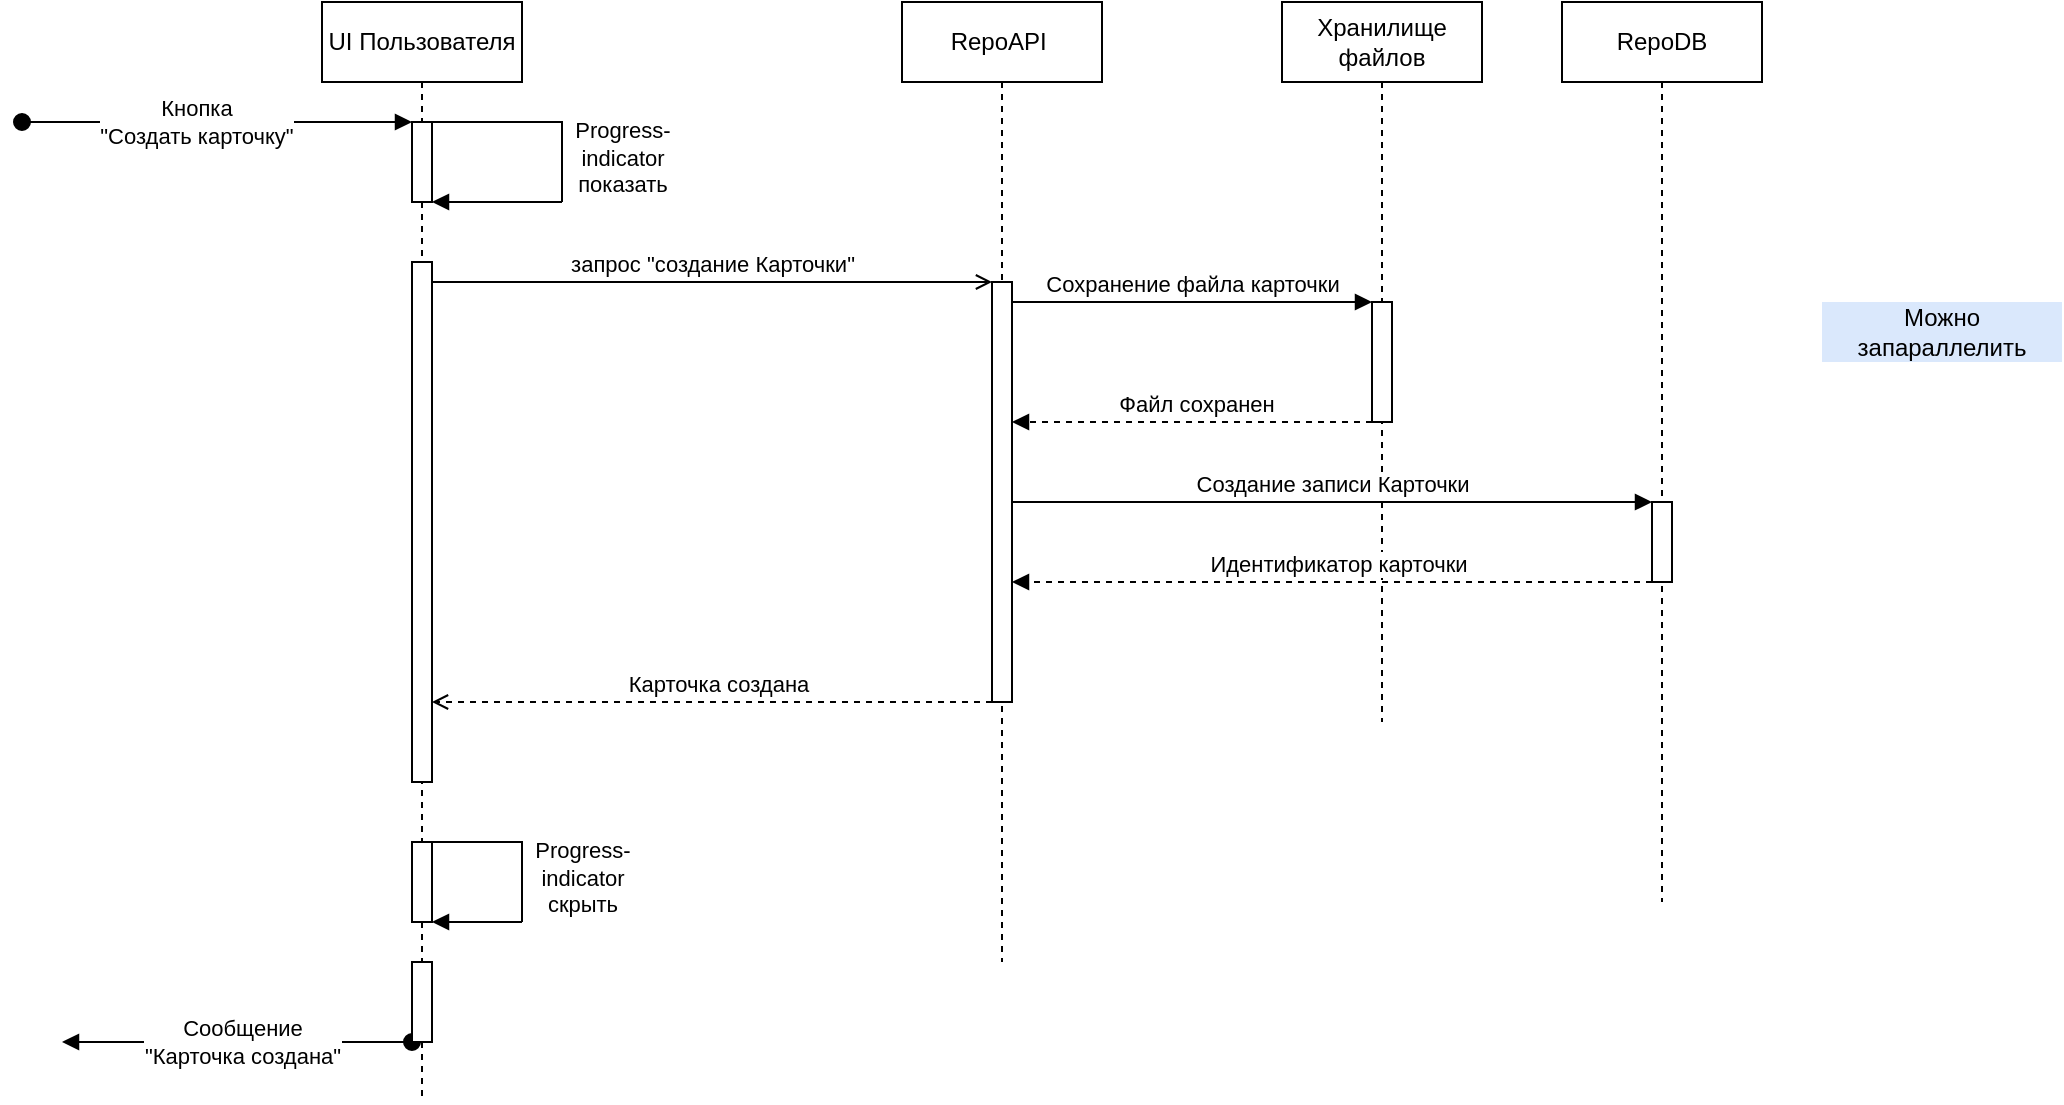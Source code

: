 <mxfile version="23.1.5" type="device" pages="2">
  <diagram name="Page-1" id="2YBvvXClWsGukQMizWep">
    <mxGraphModel dx="1900" dy="629" grid="1" gridSize="10" guides="1" tooltips="1" connect="1" arrows="1" fold="1" page="1" pageScale="1" pageWidth="850" pageHeight="1100" math="0" shadow="0">
      <root>
        <mxCell id="0" />
        <mxCell id="1" parent="0" />
        <mxCell id="aM9ryv3xv72pqoxQDRHE-1" value="UI Пользователя" style="shape=umlLifeline;perimeter=lifelinePerimeter;whiteSpace=wrap;html=1;container=0;dropTarget=0;collapsible=0;recursiveResize=0;outlineConnect=0;portConstraint=eastwest;newEdgeStyle={&quot;edgeStyle&quot;:&quot;elbowEdgeStyle&quot;,&quot;elbow&quot;:&quot;vertical&quot;,&quot;curved&quot;:0,&quot;rounded&quot;:0};" parent="1" vertex="1">
          <mxGeometry x="40" y="40" width="100" height="550" as="geometry" />
        </mxCell>
        <mxCell id="aM9ryv3xv72pqoxQDRHE-2" value="" style="html=1;points=[];perimeter=orthogonalPerimeter;outlineConnect=0;targetShapes=umlLifeline;portConstraint=eastwest;newEdgeStyle={&quot;edgeStyle&quot;:&quot;elbowEdgeStyle&quot;,&quot;elbow&quot;:&quot;vertical&quot;,&quot;curved&quot;:0,&quot;rounded&quot;:0};" parent="aM9ryv3xv72pqoxQDRHE-1" vertex="1">
          <mxGeometry x="45" y="130" width="10" height="260" as="geometry" />
        </mxCell>
        <mxCell id="aM9ryv3xv72pqoxQDRHE-3" value="" style="html=1;verticalAlign=bottom;startArrow=oval;endArrow=block;startSize=8;edgeStyle=elbowEdgeStyle;elbow=vertical;curved=0;rounded=0;" parent="aM9ryv3xv72pqoxQDRHE-1" target="WVIQLLI4gW9drPGmBqNh-17" edge="1">
          <mxGeometry relative="1" as="geometry">
            <mxPoint x="-150" y="60" as="sourcePoint" />
            <mxPoint x="29.5" y="60.138" as="targetPoint" />
            <Array as="points" />
          </mxGeometry>
        </mxCell>
        <mxCell id="7U0otbWPMvTsmhsNp_WJ-1" value="Кнопка&lt;br&gt;&quot;Создать карточку&quot;" style="edgeLabel;html=1;align=center;verticalAlign=middle;resizable=0;points=[];" vertex="1" connectable="0" parent="aM9ryv3xv72pqoxQDRHE-3">
          <mxGeometry x="-0.231" y="1" relative="1" as="geometry">
            <mxPoint x="12" y="1" as="offset" />
          </mxGeometry>
        </mxCell>
        <mxCell id="WVIQLLI4gW9drPGmBqNh-17" value="" style="html=1;points=[];perimeter=orthogonalPerimeter;outlineConnect=0;targetShapes=umlLifeline;portConstraint=eastwest;newEdgeStyle={&quot;edgeStyle&quot;:&quot;elbowEdgeStyle&quot;,&quot;elbow&quot;:&quot;vertical&quot;,&quot;curved&quot;:0,&quot;rounded&quot;:0};" vertex="1" parent="aM9ryv3xv72pqoxQDRHE-1">
          <mxGeometry x="45" y="60" width="10" height="40" as="geometry" />
        </mxCell>
        <mxCell id="WVIQLLI4gW9drPGmBqNh-26" value="" style="html=1;points=[];perimeter=orthogonalPerimeter;outlineConnect=0;targetShapes=umlLifeline;portConstraint=eastwest;newEdgeStyle={&quot;edgeStyle&quot;:&quot;elbowEdgeStyle&quot;,&quot;elbow&quot;:&quot;vertical&quot;,&quot;curved&quot;:0,&quot;rounded&quot;:0};" vertex="1" parent="aM9ryv3xv72pqoxQDRHE-1">
          <mxGeometry x="45" y="420" width="10" height="40" as="geometry" />
        </mxCell>
        <mxCell id="aM9ryv3xv72pqoxQDRHE-5" value="RepoAPI&amp;nbsp;" style="shape=umlLifeline;perimeter=lifelinePerimeter;whiteSpace=wrap;html=1;container=0;dropTarget=0;collapsible=0;recursiveResize=0;outlineConnect=0;portConstraint=eastwest;newEdgeStyle={&quot;edgeStyle&quot;:&quot;elbowEdgeStyle&quot;,&quot;elbow&quot;:&quot;vertical&quot;,&quot;curved&quot;:0,&quot;rounded&quot;:0};" parent="1" vertex="1">
          <mxGeometry x="330" y="40" width="100" height="480" as="geometry" />
        </mxCell>
        <mxCell id="aM9ryv3xv72pqoxQDRHE-6" value="" style="html=1;points=[];perimeter=orthogonalPerimeter;outlineConnect=0;targetShapes=umlLifeline;portConstraint=eastwest;newEdgeStyle={&quot;edgeStyle&quot;:&quot;elbowEdgeStyle&quot;,&quot;elbow&quot;:&quot;vertical&quot;,&quot;curved&quot;:0,&quot;rounded&quot;:0};" parent="aM9ryv3xv72pqoxQDRHE-5" vertex="1">
          <mxGeometry x="45" y="140" width="10" height="210" as="geometry" />
        </mxCell>
        <mxCell id="aM9ryv3xv72pqoxQDRHE-7" value="запрос &quot;создание Карточки&quot;" style="html=1;verticalAlign=bottom;endArrow=open;edgeStyle=elbowEdgeStyle;elbow=vertical;curved=0;rounded=0;endFill=0;" parent="1" source="aM9ryv3xv72pqoxQDRHE-2" target="aM9ryv3xv72pqoxQDRHE-6" edge="1">
          <mxGeometry relative="1" as="geometry">
            <mxPoint x="195" y="130" as="sourcePoint" />
            <Array as="points">
              <mxPoint x="230" y="180" />
            </Array>
          </mxGeometry>
        </mxCell>
        <mxCell id="aM9ryv3xv72pqoxQDRHE-9" value="Карточка создана" style="html=1;verticalAlign=bottom;endArrow=open;edgeStyle=elbowEdgeStyle;elbow=vertical;curved=0;rounded=0;dashed=1;endFill=0;" parent="1" source="aM9ryv3xv72pqoxQDRHE-6" target="aM9ryv3xv72pqoxQDRHE-2" edge="1">
          <mxGeometry x="-0.018" relative="1" as="geometry">
            <mxPoint x="365.0" y="330" as="sourcePoint" />
            <Array as="points">
              <mxPoint x="170" y="390" />
            </Array>
            <mxPoint x="140" y="330" as="targetPoint" />
            <mxPoint as="offset" />
          </mxGeometry>
        </mxCell>
        <mxCell id="WVIQLLI4gW9drPGmBqNh-1" value="RepoDB" style="shape=umlLifeline;perimeter=lifelinePerimeter;whiteSpace=wrap;html=1;container=0;dropTarget=0;collapsible=0;recursiveResize=0;outlineConnect=0;portConstraint=eastwest;newEdgeStyle={&quot;edgeStyle&quot;:&quot;elbowEdgeStyle&quot;,&quot;elbow&quot;:&quot;vertical&quot;,&quot;curved&quot;:0,&quot;rounded&quot;:0};" vertex="1" parent="1">
          <mxGeometry x="660" y="40" width="100" height="450" as="geometry" />
        </mxCell>
        <mxCell id="WVIQLLI4gW9drPGmBqNh-2" value="" style="html=1;points=[];perimeter=orthogonalPerimeter;outlineConnect=0;targetShapes=umlLifeline;portConstraint=eastwest;newEdgeStyle={&quot;edgeStyle&quot;:&quot;elbowEdgeStyle&quot;,&quot;elbow&quot;:&quot;vertical&quot;,&quot;curved&quot;:0,&quot;rounded&quot;:0};" vertex="1" parent="WVIQLLI4gW9drPGmBqNh-1">
          <mxGeometry x="45" y="250" width="10" height="40" as="geometry" />
        </mxCell>
        <mxCell id="WVIQLLI4gW9drPGmBqNh-3" value="Хранилище&lt;br&gt;файлов" style="shape=umlLifeline;perimeter=lifelinePerimeter;whiteSpace=wrap;html=1;container=0;dropTarget=0;collapsible=0;recursiveResize=0;outlineConnect=0;portConstraint=eastwest;newEdgeStyle={&quot;edgeStyle&quot;:&quot;elbowEdgeStyle&quot;,&quot;elbow&quot;:&quot;vertical&quot;,&quot;curved&quot;:0,&quot;rounded&quot;:0};" vertex="1" parent="1">
          <mxGeometry x="520" y="40" width="100" height="360" as="geometry" />
        </mxCell>
        <mxCell id="WVIQLLI4gW9drPGmBqNh-4" value="" style="html=1;points=[];perimeter=orthogonalPerimeter;outlineConnect=0;targetShapes=umlLifeline;portConstraint=eastwest;newEdgeStyle={&quot;edgeStyle&quot;:&quot;elbowEdgeStyle&quot;,&quot;elbow&quot;:&quot;vertical&quot;,&quot;curved&quot;:0,&quot;rounded&quot;:0};" vertex="1" parent="WVIQLLI4gW9drPGmBqNh-3">
          <mxGeometry x="45" y="150" width="10" height="60" as="geometry" />
        </mxCell>
        <mxCell id="WVIQLLI4gW9drPGmBqNh-5" value="Файл сохранен" style="html=1;verticalAlign=bottom;endArrow=block;edgeStyle=elbowEdgeStyle;elbow=vertical;curved=0;rounded=0;dashed=1;" edge="1" parent="1" source="WVIQLLI4gW9drPGmBqNh-4" target="aM9ryv3xv72pqoxQDRHE-6">
          <mxGeometry x="-0.018" relative="1" as="geometry">
            <mxPoint x="560" y="210" as="sourcePoint" />
            <Array as="points">
              <mxPoint x="530" y="250" />
            </Array>
            <mxPoint x="390" y="210" as="targetPoint" />
            <mxPoint as="offset" />
          </mxGeometry>
        </mxCell>
        <mxCell id="WVIQLLI4gW9drPGmBqNh-6" value="Сохранение файла карточки" style="html=1;verticalAlign=bottom;endArrow=block;edgeStyle=elbowEdgeStyle;elbow=vertical;curved=0;rounded=0;" edge="1" parent="1" source="aM9ryv3xv72pqoxQDRHE-6" target="WVIQLLI4gW9drPGmBqNh-4">
          <mxGeometry relative="1" as="geometry">
            <mxPoint x="390" y="150" as="sourcePoint" />
            <Array as="points">
              <mxPoint x="470" y="190" />
            </Array>
            <mxPoint x="550" y="150" as="targetPoint" />
          </mxGeometry>
        </mxCell>
        <mxCell id="WVIQLLI4gW9drPGmBqNh-8" value="Создание записи Карточки" style="html=1;verticalAlign=bottom;endArrow=block;edgeStyle=elbowEdgeStyle;elbow=vertical;curved=0;rounded=0;" edge="1" parent="1" source="aM9ryv3xv72pqoxQDRHE-6" target="WVIQLLI4gW9drPGmBqNh-2">
          <mxGeometry relative="1" as="geometry">
            <mxPoint x="395" y="250" as="sourcePoint" />
            <Array as="points">
              <mxPoint x="690" y="290" />
            </Array>
            <mxPoint x="670" y="250" as="targetPoint" />
          </mxGeometry>
        </mxCell>
        <mxCell id="WVIQLLI4gW9drPGmBqNh-10" value="Идентификатор карточки" style="html=1;verticalAlign=bottom;endArrow=block;edgeStyle=elbowEdgeStyle;elbow=vertical;curved=0;rounded=0;dashed=1;" edge="1" parent="1" source="WVIQLLI4gW9drPGmBqNh-2" target="aM9ryv3xv72pqoxQDRHE-6">
          <mxGeometry x="-0.018" relative="1" as="geometry">
            <mxPoint x="620" y="290" as="sourcePoint" />
            <Array as="points">
              <mxPoint x="530" y="330" />
            </Array>
            <mxPoint x="440" y="290" as="targetPoint" />
            <mxPoint as="offset" />
          </mxGeometry>
        </mxCell>
        <mxCell id="WVIQLLI4gW9drPGmBqNh-11" value="" style="html=1;verticalAlign=bottom;startArrow=oval;endArrow=block;startSize=8;edgeStyle=elbowEdgeStyle;elbow=vertical;curved=0;rounded=0;" edge="1" parent="1" source="WVIQLLI4gW9drPGmBqNh-28">
          <mxGeometry relative="1" as="geometry">
            <mxPoint x="85.0" y="540.138" as="sourcePoint" />
            <mxPoint x="-90" y="560" as="targetPoint" />
            <Array as="points">
              <mxPoint y="560" />
            </Array>
          </mxGeometry>
        </mxCell>
        <mxCell id="WVIQLLI4gW9drPGmBqNh-13" value="Сообщение&lt;br&gt;&quot;Карточка создана&quot;" style="edgeLabel;html=1;align=center;verticalAlign=middle;resizable=0;points=[];" vertex="1" connectable="0" parent="WVIQLLI4gW9drPGmBqNh-11">
          <mxGeometry x="-0.026" relative="1" as="geometry">
            <mxPoint as="offset" />
          </mxGeometry>
        </mxCell>
        <mxCell id="WVIQLLI4gW9drPGmBqNh-14" value="Можно запараллелить" style="text;html=1;align=center;verticalAlign=middle;whiteSpace=wrap;rounded=0;fillColor=#dae8fc;strokeColor=none;" vertex="1" parent="1">
          <mxGeometry x="790" y="190" width="120" height="30" as="geometry" />
        </mxCell>
        <mxCell id="WVIQLLI4gW9drPGmBqNh-22" value="" style="group" vertex="1" connectable="0" parent="1">
          <mxGeometry x="160" y="100" width="75" height="40" as="geometry" />
        </mxCell>
        <mxCell id="WVIQLLI4gW9drPGmBqNh-19" value="Progress-&lt;br&gt;indicator&lt;br&gt;показать" style="html=1;verticalAlign=bottom;endArrow=none;edgeStyle=elbowEdgeStyle;elbow=vertical;curved=0;rounded=0;endFill=0;" edge="1" parent="WVIQLLI4gW9drPGmBqNh-22" source="WVIQLLI4gW9drPGmBqNh-17">
          <mxGeometry x="1" y="30" relative="1" as="geometry">
            <mxPoint x="-40" as="sourcePoint" />
            <Array as="points">
              <mxPoint x="75" />
            </Array>
            <mxPoint y="40" as="targetPoint" />
            <mxPoint as="offset" />
          </mxGeometry>
        </mxCell>
        <mxCell id="WVIQLLI4gW9drPGmBqNh-20" value="" style="html=1;verticalAlign=bottom;endArrow=none;edgeStyle=elbowEdgeStyle;elbow=vertical;curved=0;rounded=0;endFill=0;startArrow=block;startFill=1;" edge="1" parent="WVIQLLI4gW9drPGmBqNh-22" source="WVIQLLI4gW9drPGmBqNh-17">
          <mxGeometry x="0.809" y="30" relative="1" as="geometry">
            <mxPoint x="-40" y="40" as="sourcePoint" />
            <Array as="points" />
            <mxPoint y="40" as="targetPoint" />
            <mxPoint as="offset" />
          </mxGeometry>
        </mxCell>
        <mxCell id="WVIQLLI4gW9drPGmBqNh-23" value="" style="group" vertex="1" connectable="0" parent="1">
          <mxGeometry x="140" y="460" width="75" height="40" as="geometry" />
        </mxCell>
        <mxCell id="WVIQLLI4gW9drPGmBqNh-27" value="" style="group" vertex="1" connectable="0" parent="WVIQLLI4gW9drPGmBqNh-23">
          <mxGeometry width="75" height="40" as="geometry" />
        </mxCell>
        <mxCell id="WVIQLLI4gW9drPGmBqNh-24" value="Progress-&lt;br&gt;indicator&lt;br&gt;скрыть" style="html=1;verticalAlign=bottom;endArrow=none;edgeStyle=elbowEdgeStyle;elbow=vertical;curved=0;rounded=0;endFill=0;" edge="1" parent="WVIQLLI4gW9drPGmBqNh-27" source="WVIQLLI4gW9drPGmBqNh-26">
          <mxGeometry x="1" y="30" relative="1" as="geometry">
            <mxPoint x="-40" as="sourcePoint" />
            <Array as="points">
              <mxPoint x="75" />
            </Array>
            <mxPoint y="40" as="targetPoint" />
            <mxPoint as="offset" />
          </mxGeometry>
        </mxCell>
        <mxCell id="WVIQLLI4gW9drPGmBqNh-25" value="" style="html=1;verticalAlign=bottom;endArrow=none;edgeStyle=elbowEdgeStyle;elbow=vertical;curved=0;rounded=0;endFill=0;startArrow=block;startFill=1;" edge="1" parent="WVIQLLI4gW9drPGmBqNh-27" source="WVIQLLI4gW9drPGmBqNh-26">
          <mxGeometry x="0.809" y="30" relative="1" as="geometry">
            <mxPoint x="-40" y="40" as="sourcePoint" />
            <Array as="points" />
            <mxPoint y="40" as="targetPoint" />
            <mxPoint as="offset" />
          </mxGeometry>
        </mxCell>
        <mxCell id="WVIQLLI4gW9drPGmBqNh-28" value="" style="html=1;points=[];perimeter=orthogonalPerimeter;outlineConnect=0;targetShapes=umlLifeline;portConstraint=eastwest;newEdgeStyle={&quot;edgeStyle&quot;:&quot;elbowEdgeStyle&quot;,&quot;elbow&quot;:&quot;vertical&quot;,&quot;curved&quot;:0,&quot;rounded&quot;:0};" vertex="1" parent="1">
          <mxGeometry x="85" y="520" width="10" height="40" as="geometry" />
        </mxCell>
      </root>
    </mxGraphModel>
  </diagram>
  <diagram id="wHqsfaIlKXZwKIjqqHtc" name="Страница — 2">
    <mxGraphModel dx="1050" dy="629" grid="1" gridSize="10" guides="1" tooltips="1" connect="1" arrows="1" fold="1" page="1" pageScale="1" pageWidth="827" pageHeight="1169" math="0" shadow="0">
      <root>
        <mxCell id="0" />
        <mxCell id="1" parent="0" />
      </root>
    </mxGraphModel>
  </diagram>
</mxfile>
